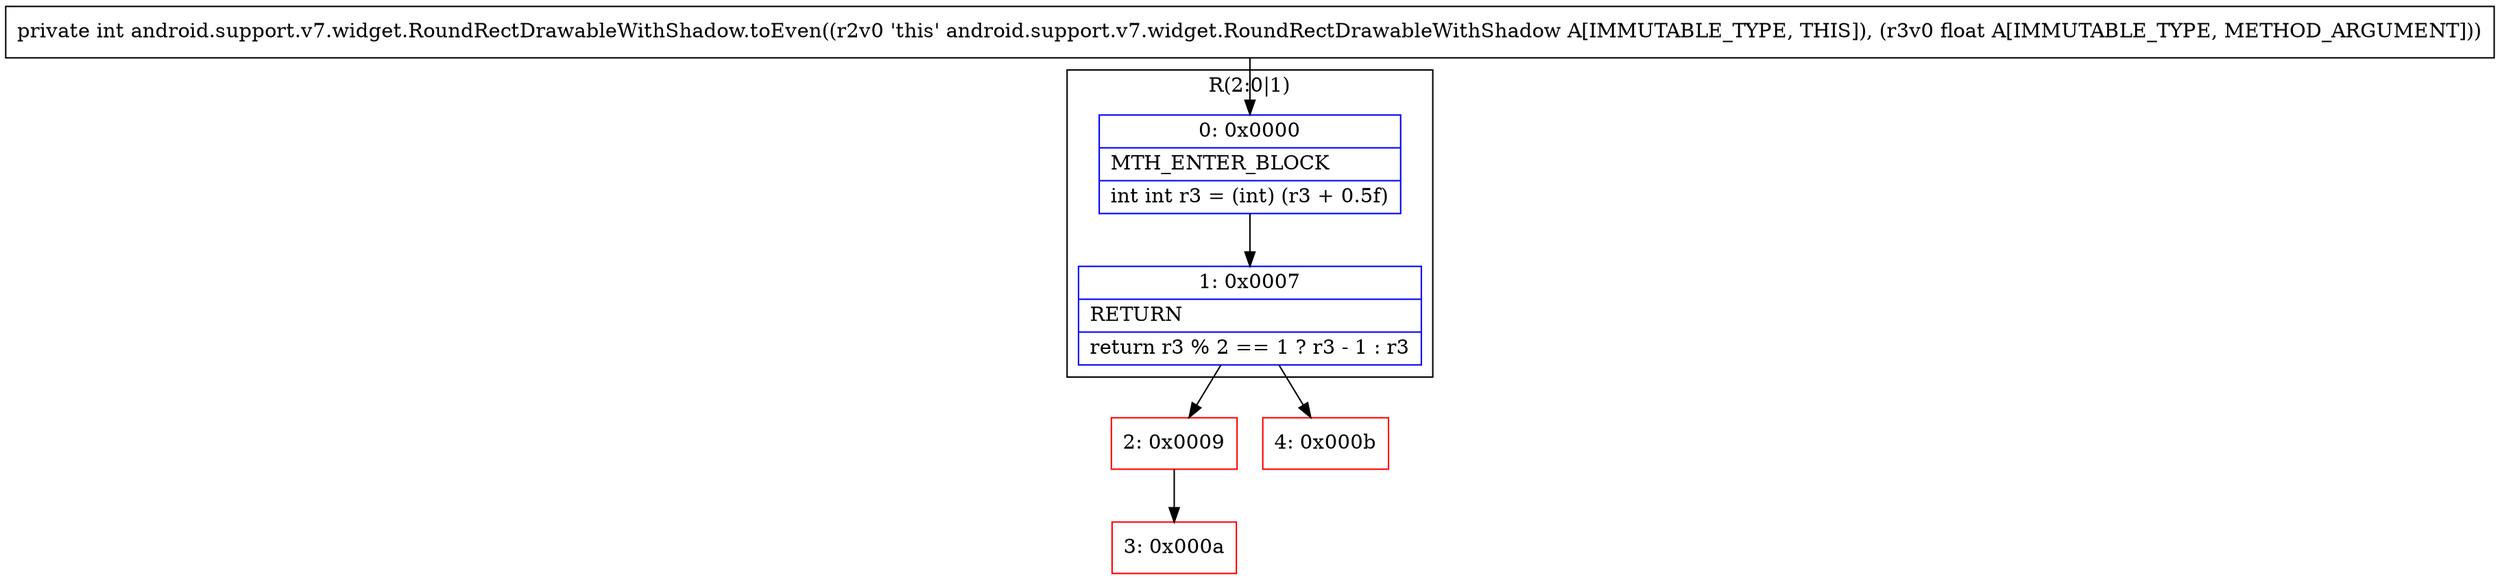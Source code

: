 digraph "CFG forandroid.support.v7.widget.RoundRectDrawableWithShadow.toEven(F)I" {
subgraph cluster_Region_761054560 {
label = "R(2:0|1)";
node [shape=record,color=blue];
Node_0 [shape=record,label="{0\:\ 0x0000|MTH_ENTER_BLOCK\l|int int r3 = (int) (r3 + 0.5f)\l}"];
Node_1 [shape=record,label="{1\:\ 0x0007|RETURN\l|return r3 % 2 == 1 ? r3 \- 1 : r3\l}"];
}
Node_2 [shape=record,color=red,label="{2\:\ 0x0009}"];
Node_3 [shape=record,color=red,label="{3\:\ 0x000a}"];
Node_4 [shape=record,color=red,label="{4\:\ 0x000b}"];
MethodNode[shape=record,label="{private int android.support.v7.widget.RoundRectDrawableWithShadow.toEven((r2v0 'this' android.support.v7.widget.RoundRectDrawableWithShadow A[IMMUTABLE_TYPE, THIS]), (r3v0 float A[IMMUTABLE_TYPE, METHOD_ARGUMENT])) }"];
MethodNode -> Node_0;
Node_0 -> Node_1;
Node_1 -> Node_2;
Node_1 -> Node_4;
Node_2 -> Node_3;
}

